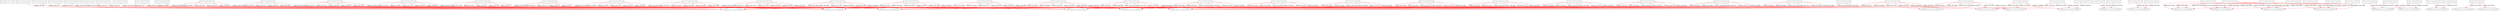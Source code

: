 digraph AST {
  graph [fontname="Times New Roman",fontsize=10];
  node  [fontname="Courier New",fontsize=10];
  edge  [fontname="Times New Roman",fontsize=10];

  node0 [label="builtin_cmd  cur vs. prev",shape=box];
  node0_tsh [label="0_tsh.c.builtin_cmd.tree", shape=box];
  nodereference_2_tsh [label="reference_2_tsh.c.builtin_cmd.tree", shape=ellipse];
  node0_tsh -> nodereference_2_tsh [label="builtin_cmd: 62.5", color=red, fontsize=15];
  nodereference_10_tsh [label="reference_10_tsh.c.builtin_cmd.tree", shape=ellipse];
  node0_tsh -> nodereference_10_tsh [label="builtin_cmd: 80.0", color=red, fontsize=15];
  nodereference_12_tsh [label="reference_12_tsh.c.builtin_cmd.tree", shape=ellipse];
  node0_tsh -> nodereference_12_tsh [label="builtin_cmd: 47.5", color=red, fontsize=15];
  nodereference_13_tsh [label="reference_13_tsh.c.builtin_cmd.tree", shape=ellipse];
  node0_tsh -> nodereference_13_tsh [label="builtin_cmd: 35.0", color=red, fontsize=15];
  nodereference_21_tsh [label="reference_21_tsh.c.builtin_cmd.tree", shape=ellipse];
  node0_tsh -> nodereference_21_tsh [label="builtin_cmd: 35.0", color=red, fontsize=15];
  node1_tsh [label="1_tsh.c.builtin_cmd.tree", shape=box];
  nodereference_2_tsh [label="reference_2_tsh.c.builtin_cmd.tree", shape=ellipse];
  node1_tsh -> nodereference_2_tsh [label="builtin_cmd: 52.5", color=red, fontsize=15];
  nodereference_10_tsh [label="reference_10_tsh.c.builtin_cmd.tree", shape=ellipse];
  node1_tsh -> nodereference_10_tsh [label="builtin_cmd: 100.0", color=red, fontsize=15];
  nodereference_12_tsh [label="reference_12_tsh.c.builtin_cmd.tree", shape=ellipse];
  node1_tsh -> nodereference_12_tsh [label="builtin_cmd: 67.5", color=red, fontsize=15];
  nodereference_13_tsh [label="reference_13_tsh.c.builtin_cmd.tree", shape=ellipse];
  node1_tsh -> nodereference_13_tsh [label="builtin_cmd: 37.5", color=red, fontsize=15];
  nodereference_21_tsh [label="reference_21_tsh.c.builtin_cmd.tree", shape=ellipse];
  node1_tsh -> nodereference_21_tsh [label="builtin_cmd: 30.0", color=red, fontsize=15];
  nodereference_34_tsh [label="reference_34_tsh.c.builtin_cmd.tree", shape=ellipse];
  node1_tsh -> nodereference_34_tsh [label="builtin_cmd: 30.0", color=red, fontsize=15];
  node2_tsh [label="2_tsh.c.builtin_cmd.tree", shape=box];
  nodereference_2_tsh [label="reference_2_tsh.c.builtin_cmd.tree", shape=ellipse];
  node2_tsh -> nodereference_2_tsh [label="builtin_cmd: 51.0", color=red, fontsize=15];
  nodereference_12_tsh [label="reference_12_tsh.c.builtin_cmd.tree", shape=ellipse];
  node2_tsh -> nodereference_12_tsh [label="builtin_cmd: 55.1", color=red, fontsize=15];
  node3_tsh [label="3_tsh.c.builtin_cmd.tree", shape=box];
  nodereference_2_tsh [label="reference_2_tsh.c.builtin_cmd.tree", shape=ellipse];
  node3_tsh -> nodereference_2_tsh [label="builtin_cmd: 52.5", color=red, fontsize=15];
  nodereference_10_tsh [label="reference_10_tsh.c.builtin_cmd.tree", shape=ellipse];
  node3_tsh -> nodereference_10_tsh [label="builtin_cmd: 100.0", color=red, fontsize=15];
  nodereference_12_tsh [label="reference_12_tsh.c.builtin_cmd.tree", shape=ellipse];
  node3_tsh -> nodereference_12_tsh [label="builtin_cmd: 67.5", color=red, fontsize=15];
  nodereference_13_tsh [label="reference_13_tsh.c.builtin_cmd.tree", shape=ellipse];
  node3_tsh -> nodereference_13_tsh [label="builtin_cmd: 37.5", color=red, fontsize=15];
  nodereference_21_tsh [label="reference_21_tsh.c.builtin_cmd.tree", shape=ellipse];
  node3_tsh -> nodereference_21_tsh [label="builtin_cmd: 30.0", color=red, fontsize=15];
  nodereference_34_tsh [label="reference_34_tsh.c.builtin_cmd.tree", shape=ellipse];
  node3_tsh -> nodereference_34_tsh [label="builtin_cmd: 30.0", color=red, fontsize=15];
  node5_tsh [label="5_tsh.c.builtin_cmd.tree", shape=box];
  nodereference_10_tsh [label="reference_10_tsh.c.builtin_cmd.tree", shape=ellipse];
  node5_tsh -> nodereference_10_tsh [label="builtin_cmd: 52.5", color=red, fontsize=15];
  node7_tsh [label="7_tsh.c.builtin_cmd.tree", shape=box];
  nodereference_2_tsh [label="reference_2_tsh.c.builtin_cmd.tree", shape=ellipse];
  node7_tsh -> nodereference_2_tsh [label="builtin_cmd: 51.0", color=red, fontsize=15];
  nodereference_12_tsh [label="reference_12_tsh.c.builtin_cmd.tree", shape=ellipse];
  node7_tsh -> nodereference_12_tsh [label="builtin_cmd: 55.1", color=red, fontsize=15];
  node8_tsh [label="8_tsh.c.builtin_cmd.tree", shape=box];
  nodereference_2_tsh [label="reference_2_tsh.c.builtin_cmd.tree", shape=ellipse];
  node8_tsh -> nodereference_2_tsh [label="builtin_cmd: 52.5", color=red, fontsize=15];
  nodereference_10_tsh [label="reference_10_tsh.c.builtin_cmd.tree", shape=ellipse];
  node8_tsh -> nodereference_10_tsh [label="builtin_cmd: 100.0", color=red, fontsize=15];
  nodereference_12_tsh [label="reference_12_tsh.c.builtin_cmd.tree", shape=ellipse];
  node8_tsh -> nodereference_12_tsh [label="builtin_cmd: 67.5", color=red, fontsize=15];
  nodereference_13_tsh [label="reference_13_tsh.c.builtin_cmd.tree", shape=ellipse];
  node8_tsh -> nodereference_13_tsh [label="builtin_cmd: 37.5", color=red, fontsize=15];
  nodereference_21_tsh [label="reference_21_tsh.c.builtin_cmd.tree", shape=ellipse];
  node8_tsh -> nodereference_21_tsh [label="builtin_cmd: 30.0", color=red, fontsize=15];
  nodereference_34_tsh [label="reference_34_tsh.c.builtin_cmd.tree", shape=ellipse];
  node8_tsh -> nodereference_34_tsh [label="builtin_cmd: 30.0", color=red, fontsize=15];
  node9_tsh [label="9_tsh.c.builtin_cmd.tree", shape=box];
  nodereference_2_tsh [label="reference_2_tsh.c.builtin_cmd.tree", shape=ellipse];
  node9_tsh -> nodereference_2_tsh [label="builtin_cmd: 95.9", color=red, fontsize=15];
  nodereference_10_tsh [label="reference_10_tsh.c.builtin_cmd.tree", shape=ellipse];
  node9_tsh -> nodereference_10_tsh [label="builtin_cmd: 47.5", color=red, fontsize=15];
  nodereference_12_tsh [label="reference_12_tsh.c.builtin_cmd.tree", shape=ellipse];
  node9_tsh -> nodereference_12_tsh [label="builtin_cmd: 83.7", color=red, fontsize=15];
  nodereference_13_tsh [label="reference_13_tsh.c.builtin_cmd.tree", shape=ellipse];
  node9_tsh -> nodereference_13_tsh [label="builtin_cmd: 37.8", color=red, fontsize=15];
  nodereference_21_tsh [label="reference_21_tsh.c.builtin_cmd.tree", shape=ellipse];
  node9_tsh -> nodereference_21_tsh [label="builtin_cmd: 37.8", color=red, fontsize=15];
  nodereference_34_tsh [label="reference_34_tsh.c.builtin_cmd.tree", shape=ellipse];
  node9_tsh -> nodereference_34_tsh [label="builtin_cmd: 35.6", color=red, fontsize=15];
  node10_tsh [label="10_tsh.c.builtin_cmd.tree", shape=box];
  nodereference_2_tsh [label="reference_2_tsh.c.builtin_cmd.tree", shape=ellipse];
  node10_tsh -> nodereference_2_tsh [label="builtin_cmd: 42.2", color=red, fontsize=15];
  nodereference_10_tsh [label="reference_10_tsh.c.builtin_cmd.tree", shape=ellipse];
  node10_tsh -> nodereference_10_tsh [label="builtin_cmd: 37.5", color=red, fontsize=15];
  nodereference_12_tsh [label="reference_12_tsh.c.builtin_cmd.tree", shape=ellipse];
  node10_tsh -> nodereference_12_tsh [label="builtin_cmd: 40.0", color=red, fontsize=15];
  nodereference_13_tsh [label="reference_13_tsh.c.builtin_cmd.tree", shape=ellipse];
  node10_tsh -> nodereference_13_tsh [label="builtin_cmd: 100.0", color=red, fontsize=15];
  nodereference_21_tsh [label="reference_21_tsh.c.builtin_cmd.tree", shape=ellipse];
  node10_tsh -> nodereference_21_tsh [label="builtin_cmd: 86.7", color=red, fontsize=15];
  nodereference_34_tsh [label="reference_34_tsh.c.builtin_cmd.tree", shape=ellipse];
  node10_tsh -> nodereference_34_tsh [label="builtin_cmd: 86.7", color=red, fontsize=15];
  node11_tsh [label="11_tsh.c.builtin_cmd.tree", shape=box];
  nodereference_2_tsh [label="reference_2_tsh.c.builtin_cmd.tree", shape=ellipse];
  node11_tsh -> nodereference_2_tsh [label="builtin_cmd: 52.5", color=red, fontsize=15];
  nodereference_10_tsh [label="reference_10_tsh.c.builtin_cmd.tree", shape=ellipse];
  node11_tsh -> nodereference_10_tsh [label="builtin_cmd: 100.0", color=red, fontsize=15];
  nodereference_12_tsh [label="reference_12_tsh.c.builtin_cmd.tree", shape=ellipse];
  node11_tsh -> nodereference_12_tsh [label="builtin_cmd: 67.5", color=red, fontsize=15];
  nodereference_13_tsh [label="reference_13_tsh.c.builtin_cmd.tree", shape=ellipse];
  node11_tsh -> nodereference_13_tsh [label="builtin_cmd: 37.5", color=red, fontsize=15];
  nodereference_21_tsh [label="reference_21_tsh.c.builtin_cmd.tree", shape=ellipse];
  node11_tsh -> nodereference_21_tsh [label="builtin_cmd: 30.0", color=red, fontsize=15];
  nodereference_34_tsh [label="reference_34_tsh.c.builtin_cmd.tree", shape=ellipse];
  node11_tsh -> nodereference_34_tsh [label="builtin_cmd: 30.0", color=red, fontsize=15];
  node12_tsh [label="12_tsh.c.builtin_cmd.tree", shape=box];
  nodereference_31_tsh [label="reference_31_tsh.c.builtin_cmd.tree", shape=ellipse];
  node12_tsh -> nodereference_31_tsh [label="builtin_cmd: 40.5", color=red, fontsize=15];
  node13_tsh [label="13_tsh.c.builtin_cmd.tree", shape=box];
  nodereference_31_tsh [label="reference_31_tsh.c.builtin_cmd.tree", shape=ellipse];
  node13_tsh -> nodereference_31_tsh [label="builtin_cmd: 43.2", color=red, fontsize=15];
  node14_tsh [label="14_tsh.c.builtin_cmd.tree", shape=box];
  nodereference_2_tsh [label="reference_2_tsh.c.builtin_cmd.tree", shape=ellipse];
  node14_tsh -> nodereference_2_tsh [label="builtin_cmd: 62.5", color=red, fontsize=15];
  nodereference_10_tsh [label="reference_10_tsh.c.builtin_cmd.tree", shape=ellipse];
  node14_tsh -> nodereference_10_tsh [label="builtin_cmd: 80.0", color=red, fontsize=15];
  nodereference_12_tsh [label="reference_12_tsh.c.builtin_cmd.tree", shape=ellipse];
  node14_tsh -> nodereference_12_tsh [label="builtin_cmd: 47.5", color=red, fontsize=15];
  nodereference_13_tsh [label="reference_13_tsh.c.builtin_cmd.tree", shape=ellipse];
  node14_tsh -> nodereference_13_tsh [label="builtin_cmd: 35.0", color=red, fontsize=15];
  nodereference_21_tsh [label="reference_21_tsh.c.builtin_cmd.tree", shape=ellipse];
  node14_tsh -> nodereference_21_tsh [label="builtin_cmd: 35.0", color=red, fontsize=15];
  node16_tsh [label="16_tsh.c.builtin_cmd.tree", shape=box];
  nodereference_2_tsh [label="reference_2_tsh.c.builtin_cmd.tree", shape=ellipse];
  node16_tsh -> nodereference_2_tsh [label="builtin_cmd: 60.0", color=red, fontsize=15];
  nodereference_10_tsh [label="reference_10_tsh.c.builtin_cmd.tree", shape=ellipse];
  node16_tsh -> nodereference_10_tsh [label="builtin_cmd: 90.0", color=red, fontsize=15];
  nodereference_12_tsh [label="reference_12_tsh.c.builtin_cmd.tree", shape=ellipse];
  node16_tsh -> nodereference_12_tsh [label="builtin_cmd: 75.0", color=red, fontsize=15];
  nodereference_13_tsh [label="reference_13_tsh.c.builtin_cmd.tree", shape=ellipse];
  node16_tsh -> nodereference_13_tsh [label="builtin_cmd: 40.0", color=red, fontsize=15];
  nodereference_21_tsh [label="reference_21_tsh.c.builtin_cmd.tree", shape=ellipse];
  node16_tsh -> nodereference_21_tsh [label="builtin_cmd: 32.5", color=red, fontsize=15];
  nodereference_34_tsh [label="reference_34_tsh.c.builtin_cmd.tree", shape=ellipse];
  node16_tsh -> nodereference_34_tsh [label="builtin_cmd: 40.0", color=red, fontsize=15];
  node17_tsh [label="17_tsh.c.builtin_cmd.tree", shape=box];
  nodereference_37_tsh [label="reference_37_tsh.c.builtin_cmd.tree", shape=ellipse];
  node17_tsh -> nodereference_37_tsh [label="builtin_cmd: 35.0", color=red, fontsize=15];
  node18_tsh [label="18_tsh.c.builtin_cmd.tree", shape=box];
  nodereference_2_tsh [label="reference_2_tsh.c.builtin_cmd.tree", shape=ellipse];
  node18_tsh -> nodereference_2_tsh [label="builtin_cmd: 52.5", color=red, fontsize=15];
  nodereference_10_tsh [label="reference_10_tsh.c.builtin_cmd.tree", shape=ellipse];
  node18_tsh -> nodereference_10_tsh [label="builtin_cmd: 100.0", color=red, fontsize=15];
  nodereference_12_tsh [label="reference_12_tsh.c.builtin_cmd.tree", shape=ellipse];
  node18_tsh -> nodereference_12_tsh [label="builtin_cmd: 67.5", color=red, fontsize=15];
  nodereference_13_tsh [label="reference_13_tsh.c.builtin_cmd.tree", shape=ellipse];
  node18_tsh -> nodereference_13_tsh [label="builtin_cmd: 37.5", color=red, fontsize=15];
  nodereference_21_tsh [label="reference_21_tsh.c.builtin_cmd.tree", shape=ellipse];
  node18_tsh -> nodereference_21_tsh [label="builtin_cmd: 30.0", color=red, fontsize=15];
  nodereference_34_tsh [label="reference_34_tsh.c.builtin_cmd.tree", shape=ellipse];
  node18_tsh -> nodereference_34_tsh [label="builtin_cmd: 30.0", color=red, fontsize=15];
  node19_tsh [label="19_tsh.c.builtin_cmd.tree", shape=box];
  nodereference_2_tsh [label="reference_2_tsh.c.builtin_cmd.tree", shape=ellipse];
  node19_tsh -> nodereference_2_tsh [label="builtin_cmd: 100.0", color=red, fontsize=15];
  nodereference_10_tsh [label="reference_10_tsh.c.builtin_cmd.tree", shape=ellipse];
  node19_tsh -> nodereference_10_tsh [label="builtin_cmd: 52.5", color=red, fontsize=15];
  nodereference_12_tsh [label="reference_12_tsh.c.builtin_cmd.tree", shape=ellipse];
  node19_tsh -> nodereference_12_tsh [label="builtin_cmd: 87.8", color=red, fontsize=15];
  nodereference_13_tsh [label="reference_13_tsh.c.builtin_cmd.tree", shape=ellipse];
  node19_tsh -> nodereference_13_tsh [label="builtin_cmd: 42.2", color=red, fontsize=15];
  nodereference_21_tsh [label="reference_21_tsh.c.builtin_cmd.tree", shape=ellipse];
  node19_tsh -> nodereference_21_tsh [label="builtin_cmd: 42.2", color=red, fontsize=15];
  nodereference_34_tsh [label="reference_34_tsh.c.builtin_cmd.tree", shape=ellipse];
  node19_tsh -> nodereference_34_tsh [label="builtin_cmd: 40.0", color=red, fontsize=15];
  node20_tsh [label="20_tsh.c.builtin_cmd.tree", shape=box];
  nodereference_2_tsh [label="reference_2_tsh.c.builtin_cmd.tree", shape=ellipse];
  node20_tsh -> nodereference_2_tsh [label="builtin_cmd: 60.0", color=red, fontsize=15];
  nodereference_10_tsh [label="reference_10_tsh.c.builtin_cmd.tree", shape=ellipse];
  node20_tsh -> nodereference_10_tsh [label="builtin_cmd: 90.0", color=red, fontsize=15];
  nodereference_12_tsh [label="reference_12_tsh.c.builtin_cmd.tree", shape=ellipse];
  node20_tsh -> nodereference_12_tsh [label="builtin_cmd: 75.0", color=red, fontsize=15];
  nodereference_13_tsh [label="reference_13_tsh.c.builtin_cmd.tree", shape=ellipse];
  node20_tsh -> nodereference_13_tsh [label="builtin_cmd: 40.0", color=red, fontsize=15];
  nodereference_21_tsh [label="reference_21_tsh.c.builtin_cmd.tree", shape=ellipse];
  node20_tsh -> nodereference_21_tsh [label="builtin_cmd: 32.5", color=red, fontsize=15];
  nodereference_34_tsh [label="reference_34_tsh.c.builtin_cmd.tree", shape=ellipse];
  node20_tsh -> nodereference_34_tsh [label="builtin_cmd: 40.0", color=red, fontsize=15];
  node21_tsh [label="21_tsh.c.builtin_cmd.tree", shape=box];
  nodereference_0_tsh [label="reference_0_tsh.c.builtin_cmd.tree", shape=ellipse];
  node21_tsh -> nodereference_0_tsh [label="builtin_cmd: 100.0", color=red, fontsize=15];
  nodereference_1_tsh [label="reference_1_tsh.c.builtin_cmd.tree", shape=ellipse];
  node21_tsh -> nodereference_1_tsh [label="builtin_cmd: 100.0", color=red, fontsize=15];
  nodereference_5_tsh [label="reference_5_tsh.c.builtin_cmd.tree", shape=ellipse];
  node21_tsh -> nodereference_5_tsh [label="builtin_cmd: 100.0", color=red, fontsize=15];
  nodereference_11_tsh [label="reference_11_tsh.c.builtin_cmd.tree", shape=ellipse];
  node21_tsh -> nodereference_11_tsh [label="builtin_cmd: 100.0", color=red, fontsize=15];
  node22_tsh [label="22_tsh.c.builtin_cmd.tree", shape=box];
  nodereference_0_tsh [label="reference_0_tsh.c.builtin_cmd.tree", shape=ellipse];
  node22_tsh -> nodereference_0_tsh [label="builtin_cmd: 100.0", color=red, fontsize=15];
  nodereference_1_tsh [label="reference_1_tsh.c.builtin_cmd.tree", shape=ellipse];
  node22_tsh -> nodereference_1_tsh [label="builtin_cmd: 100.0", color=red, fontsize=15];
  nodereference_5_tsh [label="reference_5_tsh.c.builtin_cmd.tree", shape=ellipse];
  node22_tsh -> nodereference_5_tsh [label="builtin_cmd: 100.0", color=red, fontsize=15];
  nodereference_11_tsh [label="reference_11_tsh.c.builtin_cmd.tree", shape=ellipse];
  node22_tsh -> nodereference_11_tsh [label="builtin_cmd: 100.0", color=red, fontsize=15];
  node23_tsh [label="23_tsh.c.builtin_cmd.tree", shape=box];
  node24_tsh [label="24_tsh.c.builtin_cmd.tree", shape=box];
  nodereference_2_tsh [label="reference_2_tsh.c.builtin_cmd.tree", shape=ellipse];
  node24_tsh -> nodereference_2_tsh [label="builtin_cmd: 60.0", color=red, fontsize=15];
  nodereference_10_tsh [label="reference_10_tsh.c.builtin_cmd.tree", shape=ellipse];
  node24_tsh -> nodereference_10_tsh [label="builtin_cmd: 90.0", color=red, fontsize=15];
  nodereference_12_tsh [label="reference_12_tsh.c.builtin_cmd.tree", shape=ellipse];
  node24_tsh -> nodereference_12_tsh [label="builtin_cmd: 75.0", color=red, fontsize=15];
  nodereference_13_tsh [label="reference_13_tsh.c.builtin_cmd.tree", shape=ellipse];
  node24_tsh -> nodereference_13_tsh [label="builtin_cmd: 40.0", color=red, fontsize=15];
  nodereference_21_tsh [label="reference_21_tsh.c.builtin_cmd.tree", shape=ellipse];
  node24_tsh -> nodereference_21_tsh [label="builtin_cmd: 32.5", color=red, fontsize=15];
  nodereference_34_tsh [label="reference_34_tsh.c.builtin_cmd.tree", shape=ellipse];
  node24_tsh -> nodereference_34_tsh [label="builtin_cmd: 40.0", color=red, fontsize=15];
  node25_tsh [label="25_tsh.c.builtin_cmd.tree", shape=box];
  nodereference_2_tsh [label="reference_2_tsh.c.builtin_cmd.tree", shape=ellipse];
  node25_tsh -> nodereference_2_tsh [label="builtin_cmd: 42.2", color=red, fontsize=15];
  nodereference_10_tsh [label="reference_10_tsh.c.builtin_cmd.tree", shape=ellipse];
  node25_tsh -> nodereference_10_tsh [label="builtin_cmd: 37.5", color=red, fontsize=15];
  nodereference_12_tsh [label="reference_12_tsh.c.builtin_cmd.tree", shape=ellipse];
  node25_tsh -> nodereference_12_tsh [label="builtin_cmd: 40.0", color=red, fontsize=15];
  nodereference_13_tsh [label="reference_13_tsh.c.builtin_cmd.tree", shape=ellipse];
  node25_tsh -> nodereference_13_tsh [label="builtin_cmd: 100.0", color=red, fontsize=15];
  nodereference_21_tsh [label="reference_21_tsh.c.builtin_cmd.tree", shape=ellipse];
  node25_tsh -> nodereference_21_tsh [label="builtin_cmd: 86.7", color=red, fontsize=15];
  nodereference_34_tsh [label="reference_34_tsh.c.builtin_cmd.tree", shape=ellipse];
  node25_tsh -> nodereference_34_tsh [label="builtin_cmd: 86.7", color=red, fontsize=15];
  node26_tsh [label="26_tsh.c.builtin_cmd.tree", shape=box];
  nodereference_3_tsh [label="reference_3_tsh.c.builtin_cmd.tree", shape=ellipse];
  node26_tsh -> nodereference_3_tsh [label="builtin_cmd: 42.6", color=red, fontsize=15];
  nodereference_7_tsh [label="reference_7_tsh.c.builtin_cmd.tree", shape=ellipse];
  node26_tsh -> nodereference_7_tsh [label="builtin_cmd: 42.6", color=red, fontsize=15];
  nodereference_13_tsh [label="reference_13_tsh.c.builtin_cmd.tree", shape=ellipse];
  node26_tsh -> nodereference_13_tsh [label="builtin_cmd: 64.4", color=red, fontsize=15];
  nodereference_21_tsh [label="reference_21_tsh.c.builtin_cmd.tree", shape=ellipse];
  node26_tsh -> nodereference_21_tsh [label="builtin_cmd: 51.1", color=red, fontsize=15];
  nodereference_25_tsh [label="reference_25_tsh.c.builtin_cmd.tree", shape=ellipse];
  node26_tsh -> nodereference_25_tsh [label="builtin_cmd: 35.2", color=red, fontsize=15];
  nodereference_34_tsh [label="reference_34_tsh.c.builtin_cmd.tree", shape=ellipse];
  node26_tsh -> nodereference_34_tsh [label="builtin_cmd: 77.8", color=red, fontsize=15];
  node27_tsh [label="27_tsh.c.builtin_cmd.tree", shape=box];
  nodereference_2_tsh [label="reference_2_tsh.c.builtin_cmd.tree", shape=ellipse];
  node27_tsh -> nodereference_2_tsh [label="builtin_cmd: 42.2", color=red, fontsize=15];
  nodereference_10_tsh [label="reference_10_tsh.c.builtin_cmd.tree", shape=ellipse];
  node27_tsh -> nodereference_10_tsh [label="builtin_cmd: 37.5", color=red, fontsize=15];
  nodereference_12_tsh [label="reference_12_tsh.c.builtin_cmd.tree", shape=ellipse];
  node27_tsh -> nodereference_12_tsh [label="builtin_cmd: 40.0", color=red, fontsize=15];
  nodereference_13_tsh [label="reference_13_tsh.c.builtin_cmd.tree", shape=ellipse];
  node27_tsh -> nodereference_13_tsh [label="builtin_cmd: 100.0", color=red, fontsize=15];
  nodereference_21_tsh [label="reference_21_tsh.c.builtin_cmd.tree", shape=ellipse];
  node27_tsh -> nodereference_21_tsh [label="builtin_cmd: 86.7", color=red, fontsize=15];
  nodereference_34_tsh [label="reference_34_tsh.c.builtin_cmd.tree", shape=ellipse];
  node27_tsh -> nodereference_34_tsh [label="builtin_cmd: 86.7", color=red, fontsize=15];
  node28_tsh [label="28_tsh.c.builtin_cmd.tree", shape=box];
  nodereference_2_tsh [label="reference_2_tsh.c.builtin_cmd.tree", shape=ellipse];
  node28_tsh -> nodereference_2_tsh [label="builtin_cmd: 52.5", color=red, fontsize=15];
  nodereference_10_tsh [label="reference_10_tsh.c.builtin_cmd.tree", shape=ellipse];
  node28_tsh -> nodereference_10_tsh [label="builtin_cmd: 100.0", color=red, fontsize=15];
  nodereference_12_tsh [label="reference_12_tsh.c.builtin_cmd.tree", shape=ellipse];
  node28_tsh -> nodereference_12_tsh [label="builtin_cmd: 67.5", color=red, fontsize=15];
  nodereference_13_tsh [label="reference_13_tsh.c.builtin_cmd.tree", shape=ellipse];
  node28_tsh -> nodereference_13_tsh [label="builtin_cmd: 37.5", color=red, fontsize=15];
  nodereference_21_tsh [label="reference_21_tsh.c.builtin_cmd.tree", shape=ellipse];
  node28_tsh -> nodereference_21_tsh [label="builtin_cmd: 30.0", color=red, fontsize=15];
  nodereference_34_tsh [label="reference_34_tsh.c.builtin_cmd.tree", shape=ellipse];
  node28_tsh -> nodereference_34_tsh [label="builtin_cmd: 30.0", color=red, fontsize=15];
  node29_tsh [label="29_tsh.c.builtin_cmd.tree", shape=box];
  node30_tsh [label="30_tsh.c.builtin_cmd.tree", shape=box];
  nodereference_10_tsh [label="reference_10_tsh.c.builtin_cmd.tree", shape=ellipse];
  node30_tsh -> nodereference_10_tsh [label="builtin_cmd: 50.0", color=red, fontsize=15];
  node31_tsh [label="31_tsh.c.builtin_cmd.tree", shape=box];
  node32_tsh [label="32_tsh.c.builtin_cmd.tree", shape=box];
  nodereference_32_tsh [label="reference_32_tsh.c.builtin_cmd.tree", shape=ellipse];
  node32_tsh -> nodereference_32_tsh [label="builtin_cmd: 44.4", color=red, fontsize=15];
  nodereference_38_tsh [label="reference_38_tsh.c.builtin_cmd.tree", shape=ellipse];
  node32_tsh -> nodereference_38_tsh [label="builtin_cmd: 33.3", color=red, fontsize=15];
  node33_tsh [label="33_tsh.c.builtin_cmd.tree", shape=box];
  nodereference_0_tsh [label="reference_0_tsh.c.builtin_cmd.tree", shape=ellipse];
  node33_tsh -> nodereference_0_tsh [label="builtin_cmd: 100.0", color=red, fontsize=15];
  nodereference_1_tsh [label="reference_1_tsh.c.builtin_cmd.tree", shape=ellipse];
  node33_tsh -> nodereference_1_tsh [label="builtin_cmd: 100.0", color=red, fontsize=15];
  nodereference_5_tsh [label="reference_5_tsh.c.builtin_cmd.tree", shape=ellipse];
  node33_tsh -> nodereference_5_tsh [label="builtin_cmd: 100.0", color=red, fontsize=15];
  nodereference_11_tsh [label="reference_11_tsh.c.builtin_cmd.tree", shape=ellipse];
  node33_tsh -> nodereference_11_tsh [label="builtin_cmd: 100.0", color=red, fontsize=15];
  node34_tsh [label="34_tsh.c.builtin_cmd.tree", shape=box];
  nodereference_2_tsh [label="reference_2_tsh.c.builtin_cmd.tree", shape=ellipse];
  node34_tsh -> nodereference_2_tsh [label="builtin_cmd: 60.0", color=red, fontsize=15];
  nodereference_10_tsh [label="reference_10_tsh.c.builtin_cmd.tree", shape=ellipse];
  node34_tsh -> nodereference_10_tsh [label="builtin_cmd: 90.0", color=red, fontsize=15];
  nodereference_12_tsh [label="reference_12_tsh.c.builtin_cmd.tree", shape=ellipse];
  node34_tsh -> nodereference_12_tsh [label="builtin_cmd: 75.0", color=red, fontsize=15];
  nodereference_13_tsh [label="reference_13_tsh.c.builtin_cmd.tree", shape=ellipse];
  node34_tsh -> nodereference_13_tsh [label="builtin_cmd: 40.0", color=red, fontsize=15];
  nodereference_21_tsh [label="reference_21_tsh.c.builtin_cmd.tree", shape=ellipse];
  node34_tsh -> nodereference_21_tsh [label="builtin_cmd: 32.5", color=red, fontsize=15];
  nodereference_34_tsh [label="reference_34_tsh.c.builtin_cmd.tree", shape=ellipse];
  node34_tsh -> nodereference_34_tsh [label="builtin_cmd: 40.0", color=red, fontsize=15];
  node36_tsh [label="36_tsh.c.builtin_cmd.tree", shape=box];
  nodereference_30_tsh [label="reference_30_tsh.c.builtin_cmd.tree", shape=ellipse];
  node36_tsh -> nodereference_30_tsh [label="builtin_cmd: 47.2", color=red, fontsize=15];
  node37_tsh [label="37_tsh.c.builtin_cmd.tree", shape=box];
  nodereference_2_tsh [label="reference_2_tsh.c.builtin_cmd.tree", shape=ellipse];
  node37_tsh -> nodereference_2_tsh [label="builtin_cmd: 71.4", color=red, fontsize=15];
  nodereference_10_tsh [label="reference_10_tsh.c.builtin_cmd.tree", shape=ellipse];
  node37_tsh -> nodereference_10_tsh [label="builtin_cmd: 65.0", color=red, fontsize=15];
  nodereference_12_tsh [label="reference_12_tsh.c.builtin_cmd.tree", shape=ellipse];
  node37_tsh -> nodereference_12_tsh [label="builtin_cmd: 83.7", color=red, fontsize=15];
  nodereference_13_tsh [label="reference_13_tsh.c.builtin_cmd.tree", shape=ellipse];
  node37_tsh -> nodereference_13_tsh [label="builtin_cmd: 31.1", color=red, fontsize=15];
  nodereference_34_tsh [label="reference_34_tsh.c.builtin_cmd.tree", shape=ellipse];
  node37_tsh -> nodereference_34_tsh [label="builtin_cmd: 33.3", color=red, fontsize=15];
  node38_tsh [label="38_tsh.c.builtin_cmd.tree", shape=box];
  nodereference_2_tsh [label="reference_2_tsh.c.builtin_cmd.tree", shape=ellipse];
  node38_tsh -> nodereference_2_tsh [label="builtin_cmd: 100.0", color=red, fontsize=15];
  nodereference_10_tsh [label="reference_10_tsh.c.builtin_cmd.tree", shape=ellipse];
  node38_tsh -> nodereference_10_tsh [label="builtin_cmd: 52.5", color=red, fontsize=15];
  nodereference_12_tsh [label="reference_12_tsh.c.builtin_cmd.tree", shape=ellipse];
  node38_tsh -> nodereference_12_tsh [label="builtin_cmd: 87.8", color=red, fontsize=15];
  nodereference_13_tsh [label="reference_13_tsh.c.builtin_cmd.tree", shape=ellipse];
  node38_tsh -> nodereference_13_tsh [label="builtin_cmd: 42.2", color=red, fontsize=15];
  nodereference_21_tsh [label="reference_21_tsh.c.builtin_cmd.tree", shape=ellipse];
  node38_tsh -> nodereference_21_tsh [label="builtin_cmd: 42.2", color=red, fontsize=15];
  nodereference_34_tsh [label="reference_34_tsh.c.builtin_cmd.tree", shape=ellipse];
  node38_tsh -> nodereference_34_tsh [label="builtin_cmd: 40.0", color=red, fontsize=15];
  node39_tsh [label="39_tsh.c.builtin_cmd.tree", shape=box];
  nodereference_0_tsh [label="reference_0_tsh.c.builtin_cmd.tree", shape=ellipse];
  node39_tsh -> nodereference_0_tsh [label="builtin_cmd: 100.0", color=red, fontsize=15];
  nodereference_1_tsh [label="reference_1_tsh.c.builtin_cmd.tree", shape=ellipse];
  node39_tsh -> nodereference_1_tsh [label="builtin_cmd: 100.0", color=red, fontsize=15];
  nodereference_5_tsh [label="reference_5_tsh.c.builtin_cmd.tree", shape=ellipse];
  node39_tsh -> nodereference_5_tsh [label="builtin_cmd: 100.0", color=red, fontsize=15];
  nodereference_11_tsh [label="reference_11_tsh.c.builtin_cmd.tree", shape=ellipse];
  node39_tsh -> nodereference_11_tsh [label="builtin_cmd: 100.0", color=red, fontsize=15];
  node42_tsh [label="42_tsh.c.builtin_cmd.tree", shape=box];
  nodereference_32_tsh [label="reference_32_tsh.c.builtin_cmd.tree", shape=ellipse];
  node42_tsh -> nodereference_32_tsh [label="builtin_cmd: 44.4", color=red, fontsize=15];
  nodereference_38_tsh [label="reference_38_tsh.c.builtin_cmd.tree", shape=ellipse];
  node42_tsh -> nodereference_38_tsh [label="builtin_cmd: 33.3", color=red, fontsize=15];
  node43_tsh [label="43_tsh.c.builtin_cmd.tree", shape=box];
  nodereference_2_tsh [label="reference_2_tsh.c.builtin_cmd.tree", shape=ellipse];
  node43_tsh -> nodereference_2_tsh [label="builtin_cmd: 40.0", color=red, fontsize=15];
  nodereference_10_tsh [label="reference_10_tsh.c.builtin_cmd.tree", shape=ellipse];
  node43_tsh -> nodereference_10_tsh [label="builtin_cmd: 30.0", color=red, fontsize=15];
  nodereference_12_tsh [label="reference_12_tsh.c.builtin_cmd.tree", shape=ellipse];
  node43_tsh -> nodereference_12_tsh [label="builtin_cmd: 37.8", color=red, fontsize=15];
  nodereference_13_tsh [label="reference_13_tsh.c.builtin_cmd.tree", shape=ellipse];
  node43_tsh -> nodereference_13_tsh [label="builtin_cmd: 86.7", color=red, fontsize=15];
  nodereference_21_tsh [label="reference_21_tsh.c.builtin_cmd.tree", shape=ellipse];
  node43_tsh -> nodereference_21_tsh [label="builtin_cmd: 73.3", color=red, fontsize=15];
  nodereference_34_tsh [label="reference_34_tsh.c.builtin_cmd.tree", shape=ellipse];
  node43_tsh -> nodereference_34_tsh [label="builtin_cmd: 100.0", color=red, fontsize=15];
  node44_tsh [label="44_tsh.c.builtin_cmd.tree", shape=box];
  nodereference_2_tsh [label="reference_2_tsh.c.builtin_cmd.tree", shape=ellipse];
  node44_tsh -> nodereference_2_tsh [label="builtin_cmd: 100.0", color=red, fontsize=15];
  nodereference_10_tsh [label="reference_10_tsh.c.builtin_cmd.tree", shape=ellipse];
  node44_tsh -> nodereference_10_tsh [label="builtin_cmd: 52.5", color=red, fontsize=15];
  nodereference_12_tsh [label="reference_12_tsh.c.builtin_cmd.tree", shape=ellipse];
  node44_tsh -> nodereference_12_tsh [label="builtin_cmd: 87.8", color=red, fontsize=15];
  nodereference_13_tsh [label="reference_13_tsh.c.builtin_cmd.tree", shape=ellipse];
  node44_tsh -> nodereference_13_tsh [label="builtin_cmd: 42.2", color=red, fontsize=15];
  nodereference_21_tsh [label="reference_21_tsh.c.builtin_cmd.tree", shape=ellipse];
  node44_tsh -> nodereference_21_tsh [label="builtin_cmd: 42.2", color=red, fontsize=15];
  nodereference_34_tsh [label="reference_34_tsh.c.builtin_cmd.tree", shape=ellipse];
  node44_tsh -> nodereference_34_tsh [label="builtin_cmd: 40.0", color=red, fontsize=15];
  node45_tsh [label="45_tsh.c.builtin_cmd.tree", shape=box];
  nodereference_38_tsh [label="reference_38_tsh.c.builtin_cmd.tree", shape=ellipse];
  node45_tsh -> nodereference_38_tsh [label="builtin_cmd: 100.0", color=red, fontsize=15];
  node48_tsh [label="48_tsh.c.builtin_cmd.tree", shape=box];
  nodereference_37_tsh [label="reference_37_tsh.c.builtin_cmd.tree", shape=ellipse];
  node48_tsh -> nodereference_37_tsh [label="builtin_cmd: 50.0", color=red, fontsize=15];
  node49_tsh [label="49_tsh.c.builtin_cmd.tree", shape=box];
  nodereference_30_tsh [label="reference_30_tsh.c.builtin_cmd.tree", shape=ellipse];
  node49_tsh -> nodereference_30_tsh [label="builtin_cmd: 41.7", color=red, fontsize=15];
  node50_tsh [label="50_tsh.c.builtin_cmd.tree", shape=box];
  nodereference_10_tsh [label="reference_10_tsh.c.builtin_cmd.tree", shape=ellipse];
  node50_tsh -> nodereference_10_tsh [label="builtin_cmd: 33.3", color=red, fontsize=15];
  node51_tsh [label="51_tsh.c.builtin_cmd.tree", shape=box];
  nodereference_23_tsh [label="reference_23_tsh.c.builtin_cmd.tree", shape=ellipse];
  node51_tsh -> nodereference_23_tsh [label="builtin_cmd: 35.6", color=red, fontsize=15];
  node52_tsh [label="52_tsh.c.builtin_cmd.tree", shape=box];
  nodereference_10_tsh [label="reference_10_tsh.c.builtin_cmd.tree", shape=ellipse];
  node52_tsh -> nodereference_10_tsh [label="builtin_cmd: 33.3", color=red, fontsize=15];
  node53_tsh [label="53_tsh.c.builtin_cmd.tree", shape=box];
  nodereference_2_tsh [label="reference_2_tsh.c.builtin_cmd.tree", shape=ellipse];
  node53_tsh -> nodereference_2_tsh [label="builtin_cmd: 30.6", color=red, fontsize=15];
  nodereference_12_tsh [label="reference_12_tsh.c.builtin_cmd.tree", shape=ellipse];
  node53_tsh -> nodereference_12_tsh [label="builtin_cmd: 40.8", color=red, fontsize=15];
  node54_tsh [label="54_tsh.c.builtin_cmd.tree", shape=box];
  nodereference_13_tsh [label="reference_13_tsh.c.builtin_cmd.tree", shape=ellipse];
  node54_tsh -> nodereference_13_tsh [label="builtin_cmd: 35.6", color=red, fontsize=15];
  nodereference_34_tsh [label="reference_34_tsh.c.builtin_cmd.tree", shape=ellipse];
  node54_tsh -> nodereference_34_tsh [label="builtin_cmd: 33.3", color=red, fontsize=15];
  node55_tsh [label="55_tsh.c.builtin_cmd.tree", shape=box];
  nodereference_10_tsh [label="reference_10_tsh.c.builtin_cmd.tree", shape=ellipse];
  node55_tsh -> nodereference_10_tsh [label="builtin_cmd: 50.0", color=red, fontsize=15];
  node56_tsh [label="56_tsh.c.builtin_cmd.tree", shape=box];
  nodereference_15_tsh [label="reference_15_tsh.c.builtin_cmd.tree", shape=ellipse];
  node56_tsh -> nodereference_15_tsh [label="builtin_cmd: 100.0", color=red, fontsize=15];
  nodereference_36_tsh [label="reference_36_tsh.c.builtin_cmd.tree", shape=ellipse];
  node56_tsh -> nodereference_36_tsh [label="builtin_cmd: 100.0", color=red, fontsize=15];
  node57_tsh [label="57_tsh.c.builtin_cmd.tree", shape=box];
  nodereference_2_tsh [label="reference_2_tsh.c.builtin_cmd.tree", shape=ellipse];
  node57_tsh -> nodereference_2_tsh [label="builtin_cmd: 52.5", color=red, fontsize=15];
  nodereference_10_tsh [label="reference_10_tsh.c.builtin_cmd.tree", shape=ellipse];
  node57_tsh -> nodereference_10_tsh [label="builtin_cmd: 100.0", color=red, fontsize=15];
  nodereference_12_tsh [label="reference_12_tsh.c.builtin_cmd.tree", shape=ellipse];
  node57_tsh -> nodereference_12_tsh [label="builtin_cmd: 67.5", color=red, fontsize=15];
  nodereference_13_tsh [label="reference_13_tsh.c.builtin_cmd.tree", shape=ellipse];
  node57_tsh -> nodereference_13_tsh [label="builtin_cmd: 37.5", color=red, fontsize=15];
  nodereference_21_tsh [label="reference_21_tsh.c.builtin_cmd.tree", shape=ellipse];
  node57_tsh -> nodereference_21_tsh [label="builtin_cmd: 30.0", color=red, fontsize=15];
  nodereference_34_tsh [label="reference_34_tsh.c.builtin_cmd.tree", shape=ellipse];
  node57_tsh -> nodereference_34_tsh [label="builtin_cmd: 30.0", color=red, fontsize=15];
  node58_tsh [label="58_tsh.c.builtin_cmd.tree", shape=box];
  nodereference_3_tsh [label="reference_3_tsh.c.builtin_cmd.tree", shape=ellipse];
  node58_tsh -> nodereference_3_tsh [label="builtin_cmd: 46.8", color=red, fontsize=15];
  nodereference_7_tsh [label="reference_7_tsh.c.builtin_cmd.tree", shape=ellipse];
  node58_tsh -> nodereference_7_tsh [label="builtin_cmd: 46.8", color=red, fontsize=15];
  nodereference_23_tsh [label="reference_23_tsh.c.builtin_cmd.tree", shape=ellipse];
  node58_tsh -> nodereference_23_tsh [label="builtin_cmd: 88.9", color=red, fontsize=15];
  node59_tsh [label="59_tsh.c.builtin_cmd.tree", shape=box];
  nodereference_10_tsh [label="reference_10_tsh.c.builtin_cmd.tree", shape=ellipse];
  node59_tsh -> nodereference_10_tsh [label="builtin_cmd: 33.3", color=red, fontsize=15];
  node61_tsh [label="61_tsh.c.builtin_cmd.tree", shape=box];
  nodereference_3_tsh [label="reference_3_tsh.c.builtin_cmd.tree", shape=ellipse];
  node61_tsh -> nodereference_3_tsh [label="builtin_cmd: 42.2", color=red, fontsize=15];
  nodereference_7_tsh [label="reference_7_tsh.c.builtin_cmd.tree", shape=ellipse];
  node61_tsh -> nodereference_7_tsh [label="builtin_cmd: 42.2", color=red, fontsize=15];
  nodereference_23_tsh [label="reference_23_tsh.c.builtin_cmd.tree", shape=ellipse];
  node61_tsh -> nodereference_23_tsh [label="builtin_cmd: 86.7", color=red, fontsize=15];
  node62_tsh [label="62_tsh.c.builtin_cmd.tree", shape=box];
  nodereference_3_tsh [label="reference_3_tsh.c.builtin_cmd.tree", shape=ellipse];
  node62_tsh -> nodereference_3_tsh [label="builtin_cmd: 42.6", color=red, fontsize=15];
  nodereference_7_tsh [label="reference_7_tsh.c.builtin_cmd.tree", shape=ellipse];
  node62_tsh -> nodereference_7_tsh [label="builtin_cmd: 42.6", color=red, fontsize=15];
  nodereference_13_tsh [label="reference_13_tsh.c.builtin_cmd.tree", shape=ellipse];
  node62_tsh -> nodereference_13_tsh [label="builtin_cmd: 64.4", color=red, fontsize=15];
  nodereference_21_tsh [label="reference_21_tsh.c.builtin_cmd.tree", shape=ellipse];
  node62_tsh -> nodereference_21_tsh [label="builtin_cmd: 51.1", color=red, fontsize=15];
  nodereference_25_tsh [label="reference_25_tsh.c.builtin_cmd.tree", shape=ellipse];
  node62_tsh -> nodereference_25_tsh [label="builtin_cmd: 35.2", color=red, fontsize=15];
  nodereference_34_tsh [label="reference_34_tsh.c.builtin_cmd.tree", shape=ellipse];
  node62_tsh -> nodereference_34_tsh [label="builtin_cmd: 77.8", color=red, fontsize=15];
  node63_tsh [label="63_tsh.c.builtin_cmd.tree", shape=box];
  nodereference_2_tsh [label="reference_2_tsh.c.builtin_cmd.tree", shape=ellipse];
  node63_tsh -> nodereference_2_tsh [label="builtin_cmd: 60.0", color=red, fontsize=15];
  nodereference_10_tsh [label="reference_10_tsh.c.builtin_cmd.tree", shape=ellipse];
  node63_tsh -> nodereference_10_tsh [label="builtin_cmd: 90.0", color=red, fontsize=15];
  nodereference_12_tsh [label="reference_12_tsh.c.builtin_cmd.tree", shape=ellipse];
  node63_tsh -> nodereference_12_tsh [label="builtin_cmd: 75.0", color=red, fontsize=15];
  nodereference_13_tsh [label="reference_13_tsh.c.builtin_cmd.tree", shape=ellipse];
  node63_tsh -> nodereference_13_tsh [label="builtin_cmd: 40.0", color=red, fontsize=15];
  nodereference_21_tsh [label="reference_21_tsh.c.builtin_cmd.tree", shape=ellipse];
  node63_tsh -> nodereference_21_tsh [label="builtin_cmd: 32.5", color=red, fontsize=15];
  nodereference_34_tsh [label="reference_34_tsh.c.builtin_cmd.tree", shape=ellipse];
  node63_tsh -> nodereference_34_tsh [label="builtin_cmd: 40.0", color=red, fontsize=15];

}
